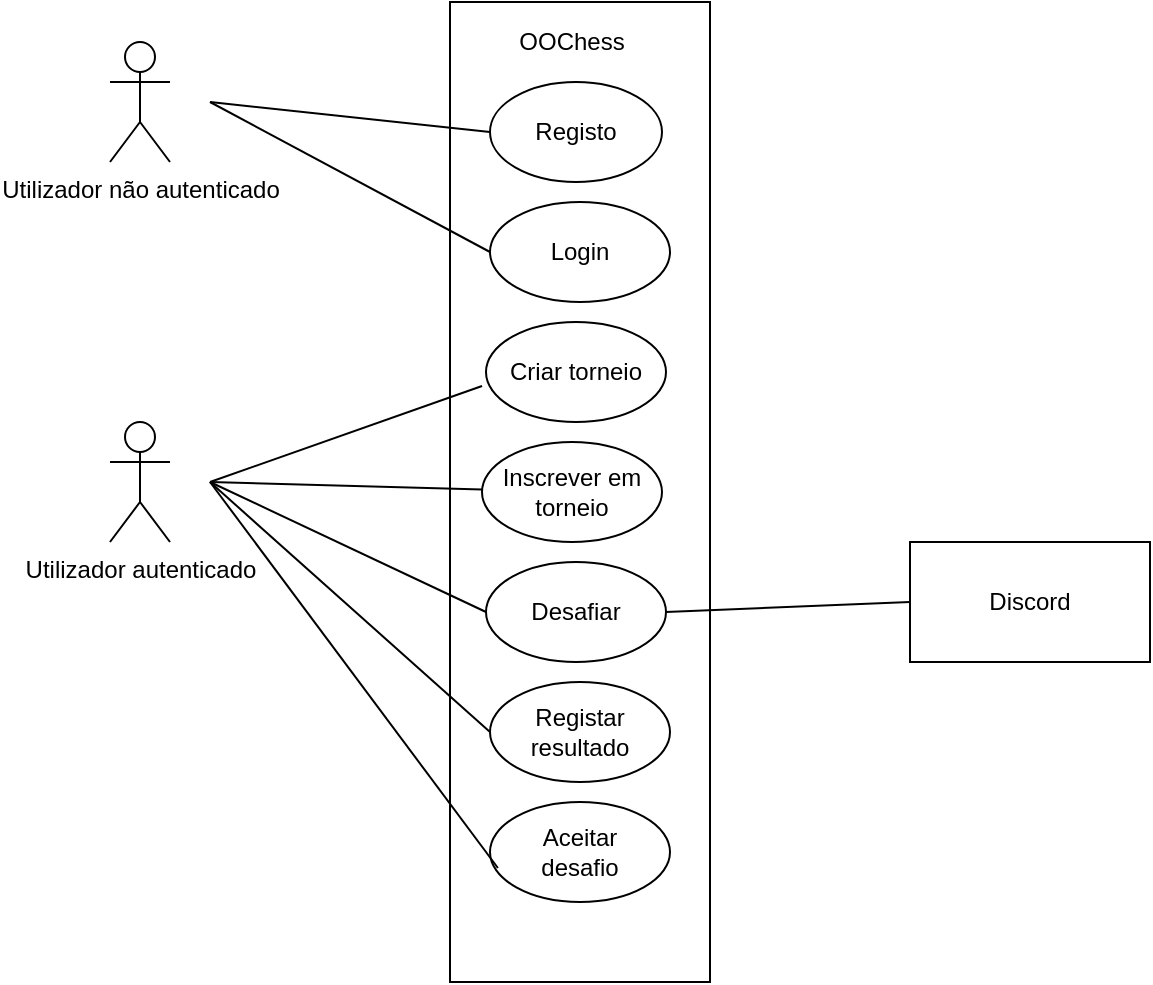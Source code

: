 <mxfile version="14.4.3" type="device"><diagram id="yBriiHIsGq0fHpuYXDGZ" name="Página-1"><mxGraphModel dx="1086" dy="846" grid="1" gridSize="10" guides="1" tooltips="1" connect="1" arrows="1" fold="1" page="1" pageScale="1" pageWidth="827" pageHeight="1169" math="0" shadow="0"><root><mxCell id="0"/><mxCell id="1" parent="0"/><mxCell id="WQboJ3D20cDkmaY7biUT-3" value="" style="rounded=0;whiteSpace=wrap;html=1;" vertex="1" parent="1"><mxGeometry x="280" y="210" width="130" height="490" as="geometry"/></mxCell><mxCell id="WQboJ3D20cDkmaY7biUT-1" value="Utilizador não autenticado&lt;br&gt;" style="shape=umlActor;verticalLabelPosition=bottom;verticalAlign=top;html=1;outlineConnect=0;" vertex="1" parent="1"><mxGeometry x="110" y="230" width="30" height="60" as="geometry"/></mxCell><mxCell id="WQboJ3D20cDkmaY7biUT-2" value="Utilizador autenticado" style="shape=umlActor;verticalLabelPosition=bottom;verticalAlign=top;html=1;outlineConnect=0;" vertex="1" parent="1"><mxGeometry x="110" y="420" width="30" height="60" as="geometry"/></mxCell><mxCell id="WQboJ3D20cDkmaY7biUT-4" value="Registo" style="ellipse;whiteSpace=wrap;html=1;" vertex="1" parent="1"><mxGeometry x="300" y="250" width="86" height="50" as="geometry"/></mxCell><mxCell id="WQboJ3D20cDkmaY7biUT-5" value="Login" style="ellipse;whiteSpace=wrap;html=1;" vertex="1" parent="1"><mxGeometry x="300" y="310" width="90" height="50" as="geometry"/></mxCell><mxCell id="WQboJ3D20cDkmaY7biUT-6" value="Criar torneio" style="ellipse;whiteSpace=wrap;html=1;" vertex="1" parent="1"><mxGeometry x="298" y="370" width="90" height="50" as="geometry"/></mxCell><mxCell id="WQboJ3D20cDkmaY7biUT-7" value="Inscrever em&lt;br&gt;torneio" style="ellipse;whiteSpace=wrap;html=1;" vertex="1" parent="1"><mxGeometry x="296" y="430" width="90" height="50" as="geometry"/></mxCell><mxCell id="WQboJ3D20cDkmaY7biUT-8" value="Desafiar" style="ellipse;whiteSpace=wrap;html=1;" vertex="1" parent="1"><mxGeometry x="298" y="490" width="90" height="50" as="geometry"/></mxCell><mxCell id="WQboJ3D20cDkmaY7biUT-9" value="Registar&lt;br&gt;resultado" style="ellipse;whiteSpace=wrap;html=1;" vertex="1" parent="1"><mxGeometry x="300" y="550" width="90" height="50" as="geometry"/></mxCell><mxCell id="WQboJ3D20cDkmaY7biUT-10" value="Aceitar&lt;br&gt;desafio" style="ellipse;whiteSpace=wrap;html=1;" vertex="1" parent="1"><mxGeometry x="300" y="610" width="90" height="50" as="geometry"/></mxCell><mxCell id="WQboJ3D20cDkmaY7biUT-11" value="" style="endArrow=none;html=1;entryX=0;entryY=0.5;entryDx=0;entryDy=0;" edge="1" parent="1" target="WQboJ3D20cDkmaY7biUT-4"><mxGeometry width="50" height="50" relative="1" as="geometry"><mxPoint x="160" y="260" as="sourcePoint"/><mxPoint x="440" y="400" as="targetPoint"/></mxGeometry></mxCell><mxCell id="WQboJ3D20cDkmaY7biUT-12" value="" style="endArrow=none;html=1;entryX=0;entryY=0.5;entryDx=0;entryDy=0;" edge="1" parent="1" target="WQboJ3D20cDkmaY7biUT-5"><mxGeometry width="50" height="50" relative="1" as="geometry"><mxPoint x="160" y="260" as="sourcePoint"/><mxPoint x="440" y="400" as="targetPoint"/></mxGeometry></mxCell><mxCell id="WQboJ3D20cDkmaY7biUT-13" value="" style="endArrow=none;html=1;entryX=-0.022;entryY=0.64;entryDx=0;entryDy=0;entryPerimeter=0;" edge="1" parent="1" target="WQboJ3D20cDkmaY7biUT-6"><mxGeometry width="50" height="50" relative="1" as="geometry"><mxPoint x="160" y="450" as="sourcePoint"/><mxPoint x="440" y="400" as="targetPoint"/></mxGeometry></mxCell><mxCell id="WQboJ3D20cDkmaY7biUT-14" value="" style="endArrow=none;html=1;" edge="1" parent="1" target="WQboJ3D20cDkmaY7biUT-7"><mxGeometry width="50" height="50" relative="1" as="geometry"><mxPoint x="160" y="450" as="sourcePoint"/><mxPoint x="440" y="400" as="targetPoint"/></mxGeometry></mxCell><mxCell id="WQboJ3D20cDkmaY7biUT-15" value="" style="endArrow=none;html=1;entryX=0;entryY=0.5;entryDx=0;entryDy=0;" edge="1" parent="1" target="WQboJ3D20cDkmaY7biUT-8"><mxGeometry width="50" height="50" relative="1" as="geometry"><mxPoint x="160" y="450" as="sourcePoint"/><mxPoint x="440" y="400" as="targetPoint"/></mxGeometry></mxCell><mxCell id="WQboJ3D20cDkmaY7biUT-16" value="" style="endArrow=none;html=1;entryX=0.044;entryY=0.66;entryDx=0;entryDy=0;entryPerimeter=0;" edge="1" parent="1" target="WQboJ3D20cDkmaY7biUT-10"><mxGeometry width="50" height="50" relative="1" as="geometry"><mxPoint x="160" y="450" as="sourcePoint"/><mxPoint x="440" y="400" as="targetPoint"/></mxGeometry></mxCell><mxCell id="WQboJ3D20cDkmaY7biUT-18" value="" style="endArrow=none;html=1;entryX=0;entryY=0.5;entryDx=0;entryDy=0;" edge="1" parent="1" target="WQboJ3D20cDkmaY7biUT-9"><mxGeometry width="50" height="50" relative="1" as="geometry"><mxPoint x="160" y="450" as="sourcePoint"/><mxPoint x="440" y="400" as="targetPoint"/></mxGeometry></mxCell><mxCell id="WQboJ3D20cDkmaY7biUT-19" value="Discord" style="rounded=0;whiteSpace=wrap;html=1;" vertex="1" parent="1"><mxGeometry x="510" y="480" width="120" height="60" as="geometry"/></mxCell><mxCell id="WQboJ3D20cDkmaY7biUT-20" value="" style="endArrow=none;html=1;exitX=1;exitY=0.5;exitDx=0;exitDy=0;entryX=0;entryY=0.5;entryDx=0;entryDy=0;" edge="1" parent="1" source="WQboJ3D20cDkmaY7biUT-8" target="WQboJ3D20cDkmaY7biUT-19"><mxGeometry width="50" height="50" relative="1" as="geometry"><mxPoint x="390" y="450" as="sourcePoint"/><mxPoint x="440" y="400" as="targetPoint"/></mxGeometry></mxCell><mxCell id="WQboJ3D20cDkmaY7biUT-21" value="OOChess" style="text;html=1;strokeColor=none;fillColor=none;align=center;verticalAlign=middle;whiteSpace=wrap;rounded=0;" vertex="1" parent="1"><mxGeometry x="321" y="220" width="40" height="20" as="geometry"/></mxCell></root></mxGraphModel></diagram></mxfile>